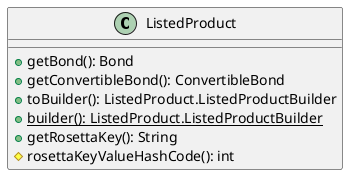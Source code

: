 @startuml

    class ListedProduct [[ListedProduct.html]] {
        +getBond(): Bond
        +getConvertibleBond(): ConvertibleBond
        +toBuilder(): ListedProduct.ListedProductBuilder
        {static} +builder(): ListedProduct.ListedProductBuilder
        +getRosettaKey(): String
        #rosettaKeyValueHashCode(): int
    }

@enduml
